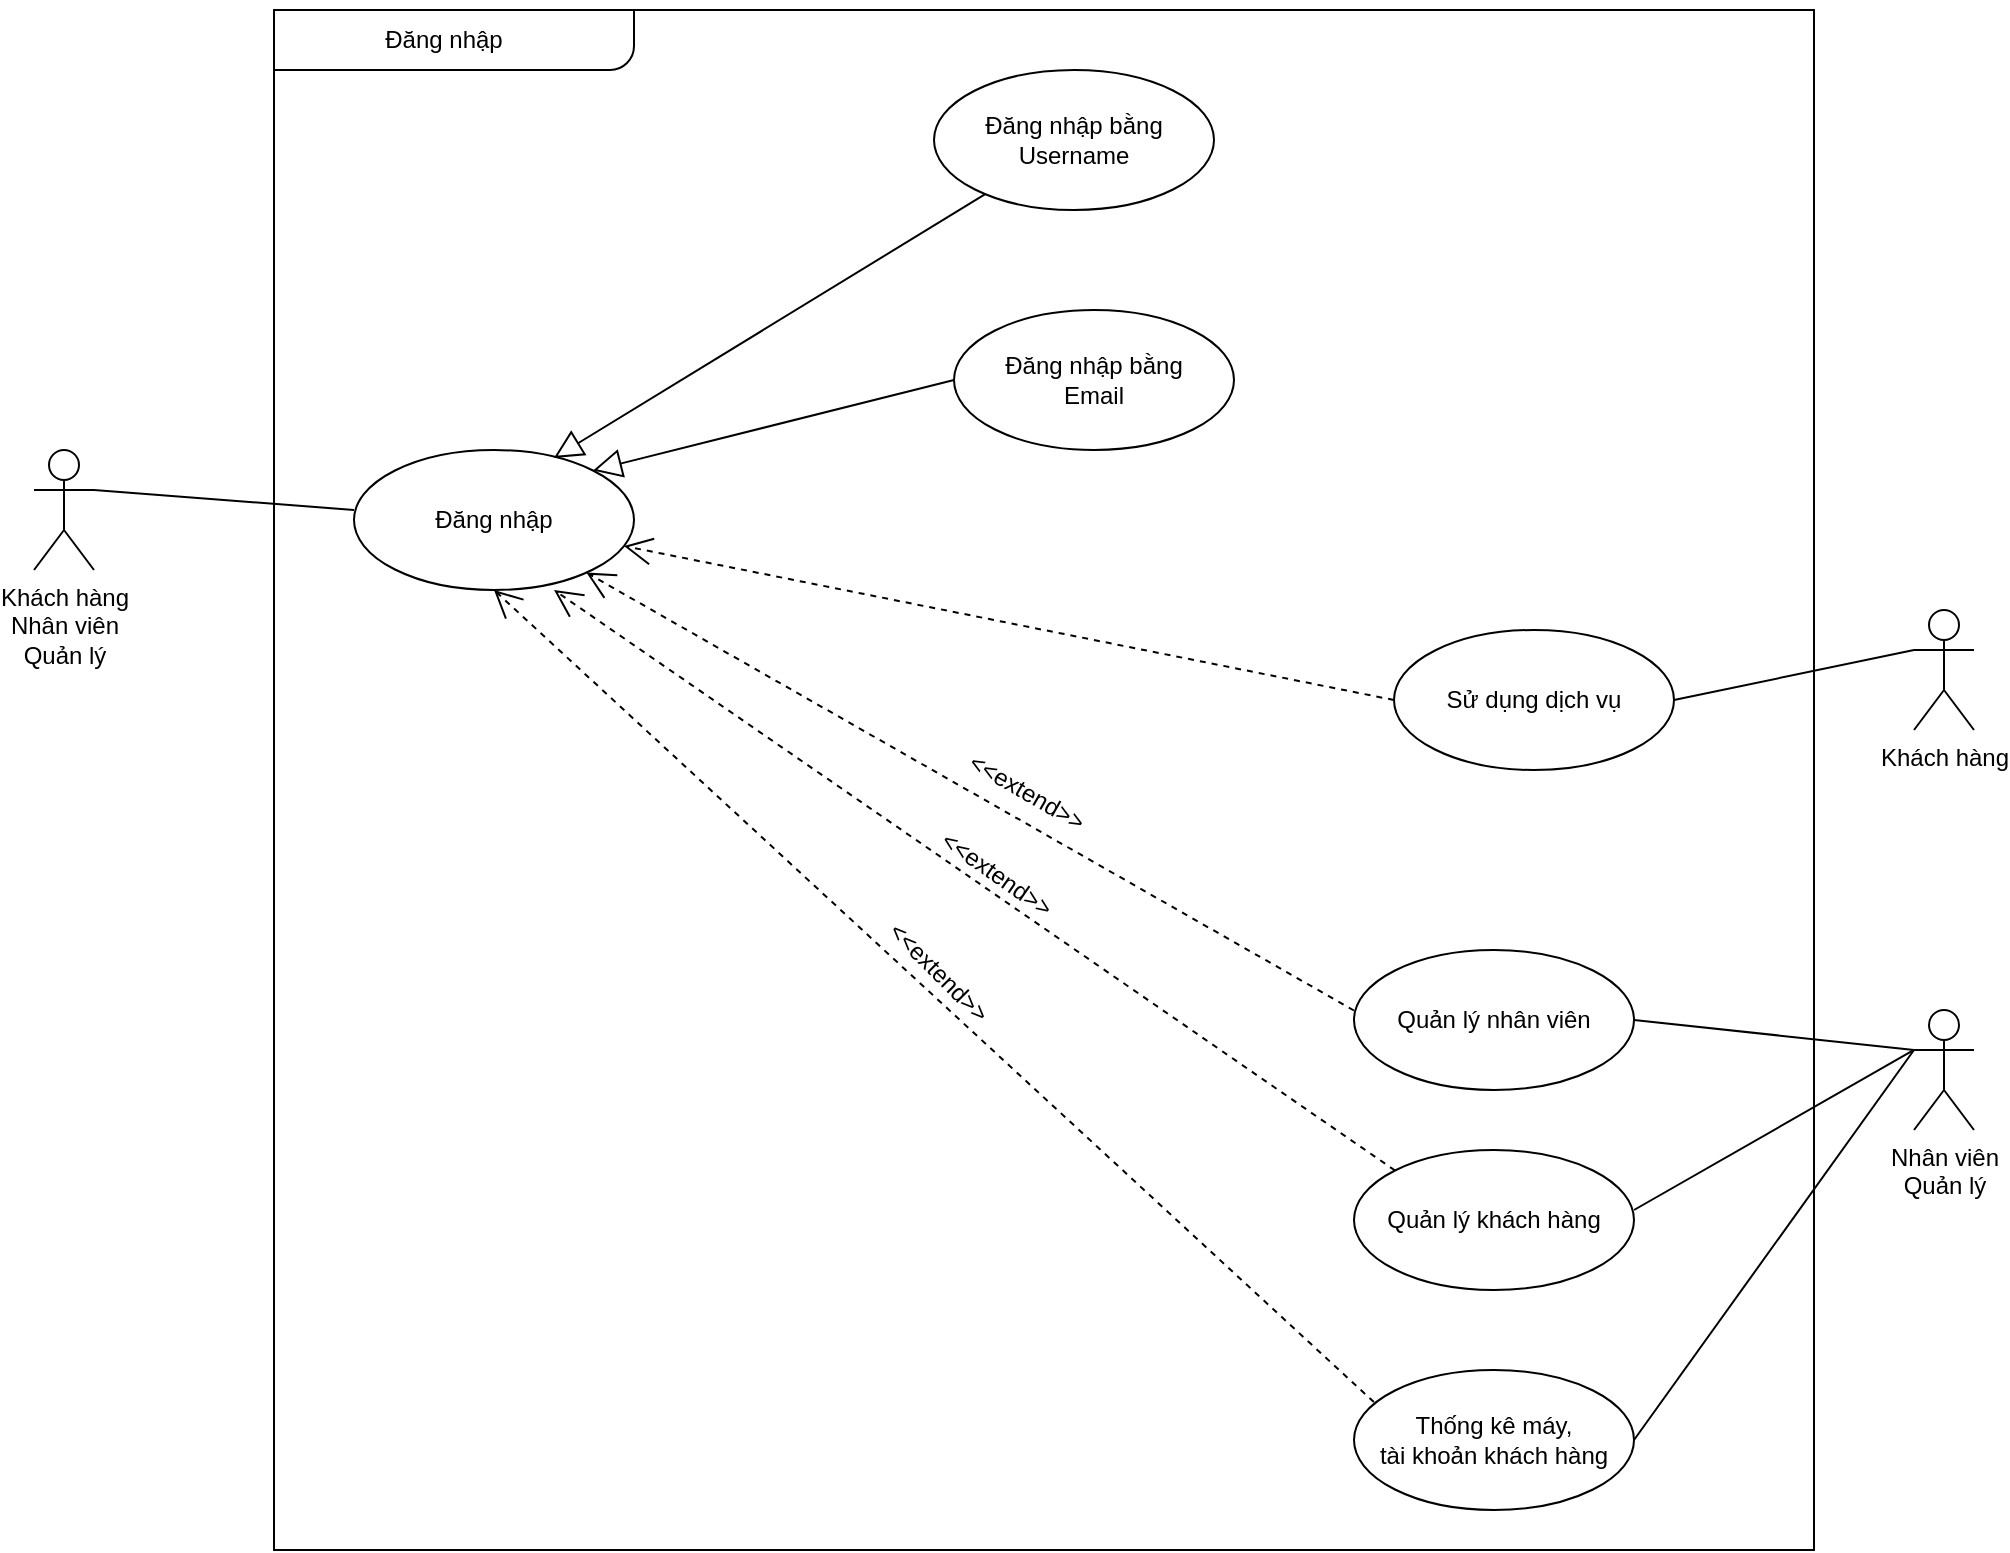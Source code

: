 <mxfile version="20.2.3" type="device"><diagram id="ZiJ1QPWtikxDmdyrKGaZ" name="Page-1"><mxGraphModel dx="1406" dy="783" grid="1" gridSize="10" guides="1" tooltips="1" connect="1" arrows="1" fold="1" page="1" pageScale="1" pageWidth="850" pageHeight="1100" math="0" shadow="0"><root><mxCell id="0"/><mxCell id="1" parent="0"/><mxCell id="5E4w11CoWnl0UhFc0yHq-3" value="" style="whiteSpace=wrap;html=1;aspect=fixed;" parent="1" vertex="1"><mxGeometry x="180" y="80" width="770" height="770" as="geometry"/></mxCell><mxCell id="mLHjseE6QlHjcq5zer_h-18" style="rounded=0;orthogonalLoop=1;jettySize=auto;html=1;entryX=0;entryY=0.5;entryDx=0;entryDy=0;endArrow=none;endFill=0;exitX=1;exitY=0.333;exitDx=0;exitDy=0;exitPerimeter=0;" parent="1" source="mLHjseE6QlHjcq5zer_h-16" edge="1"><mxGeometry relative="1" as="geometry"><mxPoint x="220" y="330" as="targetPoint"/></mxGeometry></mxCell><mxCell id="mLHjseE6QlHjcq5zer_h-16" value="Khách hàng&lt;br&gt;Nhân viên&lt;br&gt;Quản lý" style="shape=umlActor;verticalLabelPosition=bottom;verticalAlign=top;html=1;" parent="1" vertex="1"><mxGeometry x="60" y="300" width="30" height="60" as="geometry"/></mxCell><mxCell id="mLHjseE6QlHjcq5zer_h-24" value="" style="group" parent="1" vertex="1" connectable="0"><mxGeometry x="150" y="290" width="270" height="80" as="geometry"/></mxCell><mxCell id="mLHjseE6QlHjcq5zer_h-27" value="Đăng nhập" style="ellipse;whiteSpace=wrap;html=1;strokeColor=#000000;" parent="mLHjseE6QlHjcq5zer_h-24" vertex="1"><mxGeometry x="70" y="10" width="140" height="70" as="geometry"/></mxCell><mxCell id="mLHjseE6QlHjcq5zer_h-28" value="Quản lý nhân viên" style="ellipse;whiteSpace=wrap;html=1;strokeColor=#000000;" parent="1" vertex="1"><mxGeometry x="720" y="550" width="140" height="70" as="geometry"/></mxCell><mxCell id="mLHjseE6QlHjcq5zer_h-29" value="" style="group;rotation=35;" parent="1" vertex="1" connectable="0"><mxGeometry x="450" y="500" width="160" height="20" as="geometry"/></mxCell><mxCell id="mLHjseE6QlHjcq5zer_h-31" value="&amp;lt;&amp;lt;extend&amp;gt;&amp;gt;" style="text;html=1;align=center;verticalAlign=middle;resizable=0;points=[];autosize=1;rotation=35;" parent="mLHjseE6QlHjcq5zer_h-29" vertex="1"><mxGeometry x="51" y="2" width="80" height="20" as="geometry"/></mxCell><mxCell id="mLHjseE6QlHjcq5zer_h-32" value="Quản lý khách hàng" style="ellipse;whiteSpace=wrap;html=1;strokeColor=#000000;" parent="1" vertex="1"><mxGeometry x="720" y="650" width="140" height="70" as="geometry"/></mxCell><mxCell id="mLHjseE6QlHjcq5zer_h-35" value="" style="group;rotation=45;" parent="1" vertex="1" connectable="0"><mxGeometry x="421" y="540" width="160" height="20" as="geometry"/></mxCell><mxCell id="mLHjseE6QlHjcq5zer_h-37" value="&amp;lt;&amp;lt;extend&amp;gt;&amp;gt;" style="text;html=1;align=center;verticalAlign=middle;resizable=0;points=[];autosize=1;rotation=45;" parent="mLHjseE6QlHjcq5zer_h-35" vertex="1"><mxGeometry x="51" y="11" width="80" height="20" as="geometry"/></mxCell><mxCell id="mLHjseE6QlHjcq5zer_h-36" value="" style="endArrow=open;dashed=1;endFill=0;endSize=12;html=1;exitX=0;exitY=0;exitDx=0;exitDy=0;" parent="1" source="mLHjseE6QlHjcq5zer_h-32" edge="1"><mxGeometry width="160" relative="1" as="geometry"><mxPoint x="310" y="460" as="sourcePoint"/><mxPoint x="320" y="370" as="targetPoint"/></mxGeometry></mxCell><mxCell id="mLHjseE6QlHjcq5zer_h-38" value="Thống kê máy,&lt;br&gt;tài khoản khách hàng" style="ellipse;whiteSpace=wrap;html=1;strokeColor=#000000;" parent="1" vertex="1"><mxGeometry x="720" y="760" width="140" height="70" as="geometry"/></mxCell><mxCell id="mLHjseE6QlHjcq5zer_h-42" value="" style="endArrow=block;endFill=0;endSize=12;html=1;entryX=0.714;entryY=0.057;entryDx=0;entryDy=0;entryPerimeter=0;" parent="1" source="mLHjseE6QlHjcq5zer_h-45" target="mLHjseE6QlHjcq5zer_h-27" edge="1"><mxGeometry width="160" relative="1" as="geometry"><mxPoint x="680" y="160" as="sourcePoint"/><mxPoint x="700" y="180" as="targetPoint"/></mxGeometry></mxCell><mxCell id="mLHjseE6QlHjcq5zer_h-43" value="" style="group" parent="1" vertex="1" connectable="0"><mxGeometry x="440" y="100" width="210" height="80" as="geometry"/></mxCell><mxCell id="mLHjseE6QlHjcq5zer_h-45" value="Đăng nhập bằng&lt;br&gt;Username" style="ellipse;whiteSpace=wrap;html=1;strokeColor=#000000;" parent="mLHjseE6QlHjcq5zer_h-43" vertex="1"><mxGeometry x="70" y="10" width="140" height="70" as="geometry"/></mxCell><mxCell id="mLHjseE6QlHjcq5zer_h-46" value="Đăng nhập bằng&lt;br&gt;Email" style="ellipse;whiteSpace=wrap;html=1;strokeColor=#000000;" parent="1" vertex="1"><mxGeometry x="520" y="230" width="140" height="70" as="geometry"/></mxCell><mxCell id="mLHjseE6QlHjcq5zer_h-47" value="" style="endArrow=block;endFill=0;endSize=12;html=1;entryX=1;entryY=0;entryDx=0;entryDy=0;exitX=0;exitY=0.5;exitDx=0;exitDy=0;" parent="1" source="mLHjseE6QlHjcq5zer_h-46" target="mLHjseE6QlHjcq5zer_h-27" edge="1"><mxGeometry width="160" relative="1" as="geometry"><mxPoint x="759.826" y="153.662" as="sourcePoint"/><mxPoint x="628.04" y="247.02" as="targetPoint"/></mxGeometry></mxCell><mxCell id="EloxIgng4Xs_lh9mR8if-3" value="Khách hàng" style="shape=umlActor;verticalLabelPosition=bottom;verticalAlign=top;html=1;" vertex="1" parent="1"><mxGeometry x="1000" y="380" width="30" height="60" as="geometry"/></mxCell><mxCell id="EloxIgng4Xs_lh9mR8if-4" value="Nhân viên&lt;br&gt;Quản lý" style="shape=umlActor;verticalLabelPosition=bottom;verticalAlign=top;html=1;" vertex="1" parent="1"><mxGeometry x="1000" y="580" width="30" height="60" as="geometry"/></mxCell><mxCell id="EloxIgng4Xs_lh9mR8if-8" value="" style="endArrow=none;html=1;rounded=0;entryX=0;entryY=0.333;entryDx=0;entryDy=0;entryPerimeter=0;exitX=1;exitY=0.5;exitDx=0;exitDy=0;" edge="1" parent="1" source="mLHjseE6QlHjcq5zer_h-28" target="EloxIgng4Xs_lh9mR8if-4"><mxGeometry width="50" height="50" relative="1" as="geometry"><mxPoint x="690" y="470" as="sourcePoint"/><mxPoint x="740" y="420" as="targetPoint"/></mxGeometry></mxCell><mxCell id="EloxIgng4Xs_lh9mR8if-9" value="" style="endArrow=none;html=1;rounded=0;entryX=0;entryY=0.333;entryDx=0;entryDy=0;entryPerimeter=0;" edge="1" parent="1" target="EloxIgng4Xs_lh9mR8if-4"><mxGeometry width="50" height="50" relative="1" as="geometry"><mxPoint x="860" y="680" as="sourcePoint"/><mxPoint x="740" y="420" as="targetPoint"/></mxGeometry></mxCell><mxCell id="EloxIgng4Xs_lh9mR8if-12" value="" style="endArrow=none;html=1;rounded=0;exitX=1;exitY=0.5;exitDx=0;exitDy=0;" edge="1" parent="1" source="mLHjseE6QlHjcq5zer_h-38"><mxGeometry width="50" height="50" relative="1" as="geometry"><mxPoint x="690" y="470" as="sourcePoint"/><mxPoint x="1000" y="600" as="targetPoint"/></mxGeometry></mxCell><mxCell id="EloxIgng4Xs_lh9mR8if-13" value="" style="endArrow=open;dashed=1;endFill=0;endSize=12;html=1;exitX=0;exitY=0;exitDx=0;exitDy=0;" edge="1" parent="1" target="mLHjseE6QlHjcq5zer_h-27"><mxGeometry width="160" relative="1" as="geometry"><mxPoint x="720.003" y="580.251" as="sourcePoint"/><mxPoint x="370" y="370" as="targetPoint"/></mxGeometry></mxCell><mxCell id="EloxIgng4Xs_lh9mR8if-14" value="" style="group;rotation=30;fontStyle=1" vertex="1" connectable="0" parent="1"><mxGeometry x="465" y="460" width="160" height="20" as="geometry"/></mxCell><mxCell id="EloxIgng4Xs_lh9mR8if-15" value="&amp;lt;&amp;lt;extend&amp;gt;&amp;gt;" style="text;html=1;align=center;verticalAlign=middle;resizable=0;points=[];autosize=1;rotation=30;" vertex="1" parent="EloxIgng4Xs_lh9mR8if-14"><mxGeometry x="51" y="1" width="80" height="20" as="geometry"/></mxCell><mxCell id="EloxIgng4Xs_lh9mR8if-16" value="" style="endArrow=open;dashed=1;endFill=0;endSize=12;html=1;exitX=0.071;exitY=0.229;exitDx=0;exitDy=0;exitPerimeter=0;entryX=0.5;entryY=1;entryDx=0;entryDy=0;" edge="1" parent="1" source="mLHjseE6QlHjcq5zer_h-38" target="mLHjseE6QlHjcq5zer_h-27"><mxGeometry width="160" relative="1" as="geometry"><mxPoint x="730.503" y="770.251" as="sourcePoint"/><mxPoint x="310" y="480" as="targetPoint"/></mxGeometry></mxCell><mxCell id="EloxIgng4Xs_lh9mR8if-17" value="Sử dụng dịch vụ" style="ellipse;whiteSpace=wrap;html=1;strokeColor=#000000;" vertex="1" parent="1"><mxGeometry x="740" y="390" width="140" height="70" as="geometry"/></mxCell><mxCell id="EloxIgng4Xs_lh9mR8if-18" value="" style="endArrow=none;html=1;rounded=0;entryX=0;entryY=0.333;entryDx=0;entryDy=0;entryPerimeter=0;exitX=1;exitY=0.5;exitDx=0;exitDy=0;" edge="1" parent="1" source="EloxIgng4Xs_lh9mR8if-17" target="EloxIgng4Xs_lh9mR8if-3"><mxGeometry width="50" height="50" relative="1" as="geometry"><mxPoint x="690" y="540" as="sourcePoint"/><mxPoint x="740" y="490" as="targetPoint"/></mxGeometry></mxCell><mxCell id="EloxIgng4Xs_lh9mR8if-19" value="" style="endArrow=open;dashed=1;endFill=0;endSize=12;html=1;exitX=0;exitY=0.5;exitDx=0;exitDy=0;" edge="1" parent="1" source="EloxIgng4Xs_lh9mR8if-17" target="mLHjseE6QlHjcq5zer_h-27"><mxGeometry width="160" relative="1" as="geometry"><mxPoint x="753.833" y="508.941" as="sourcePoint"/><mxPoint x="420" y="370" as="targetPoint"/></mxGeometry></mxCell><mxCell id="EloxIgng4Xs_lh9mR8if-21" value="" style="verticalLabelPosition=bottom;verticalAlign=top;html=1;shape=mxgraph.basic.corner_round_rect;dx=6;rotation=-180;" vertex="1" parent="1"><mxGeometry x="180" y="80" width="180" height="30" as="geometry"/></mxCell><mxCell id="5E4w11CoWnl0UhFc0yHq-4" value="Đăng nhập" style="text;html=1;strokeColor=none;fillColor=none;align=center;verticalAlign=middle;whiteSpace=wrap;rounded=0;" parent="1" vertex="1"><mxGeometry x="210" y="75" width="110" height="40" as="geometry"/></mxCell></root></mxGraphModel></diagram></mxfile>
